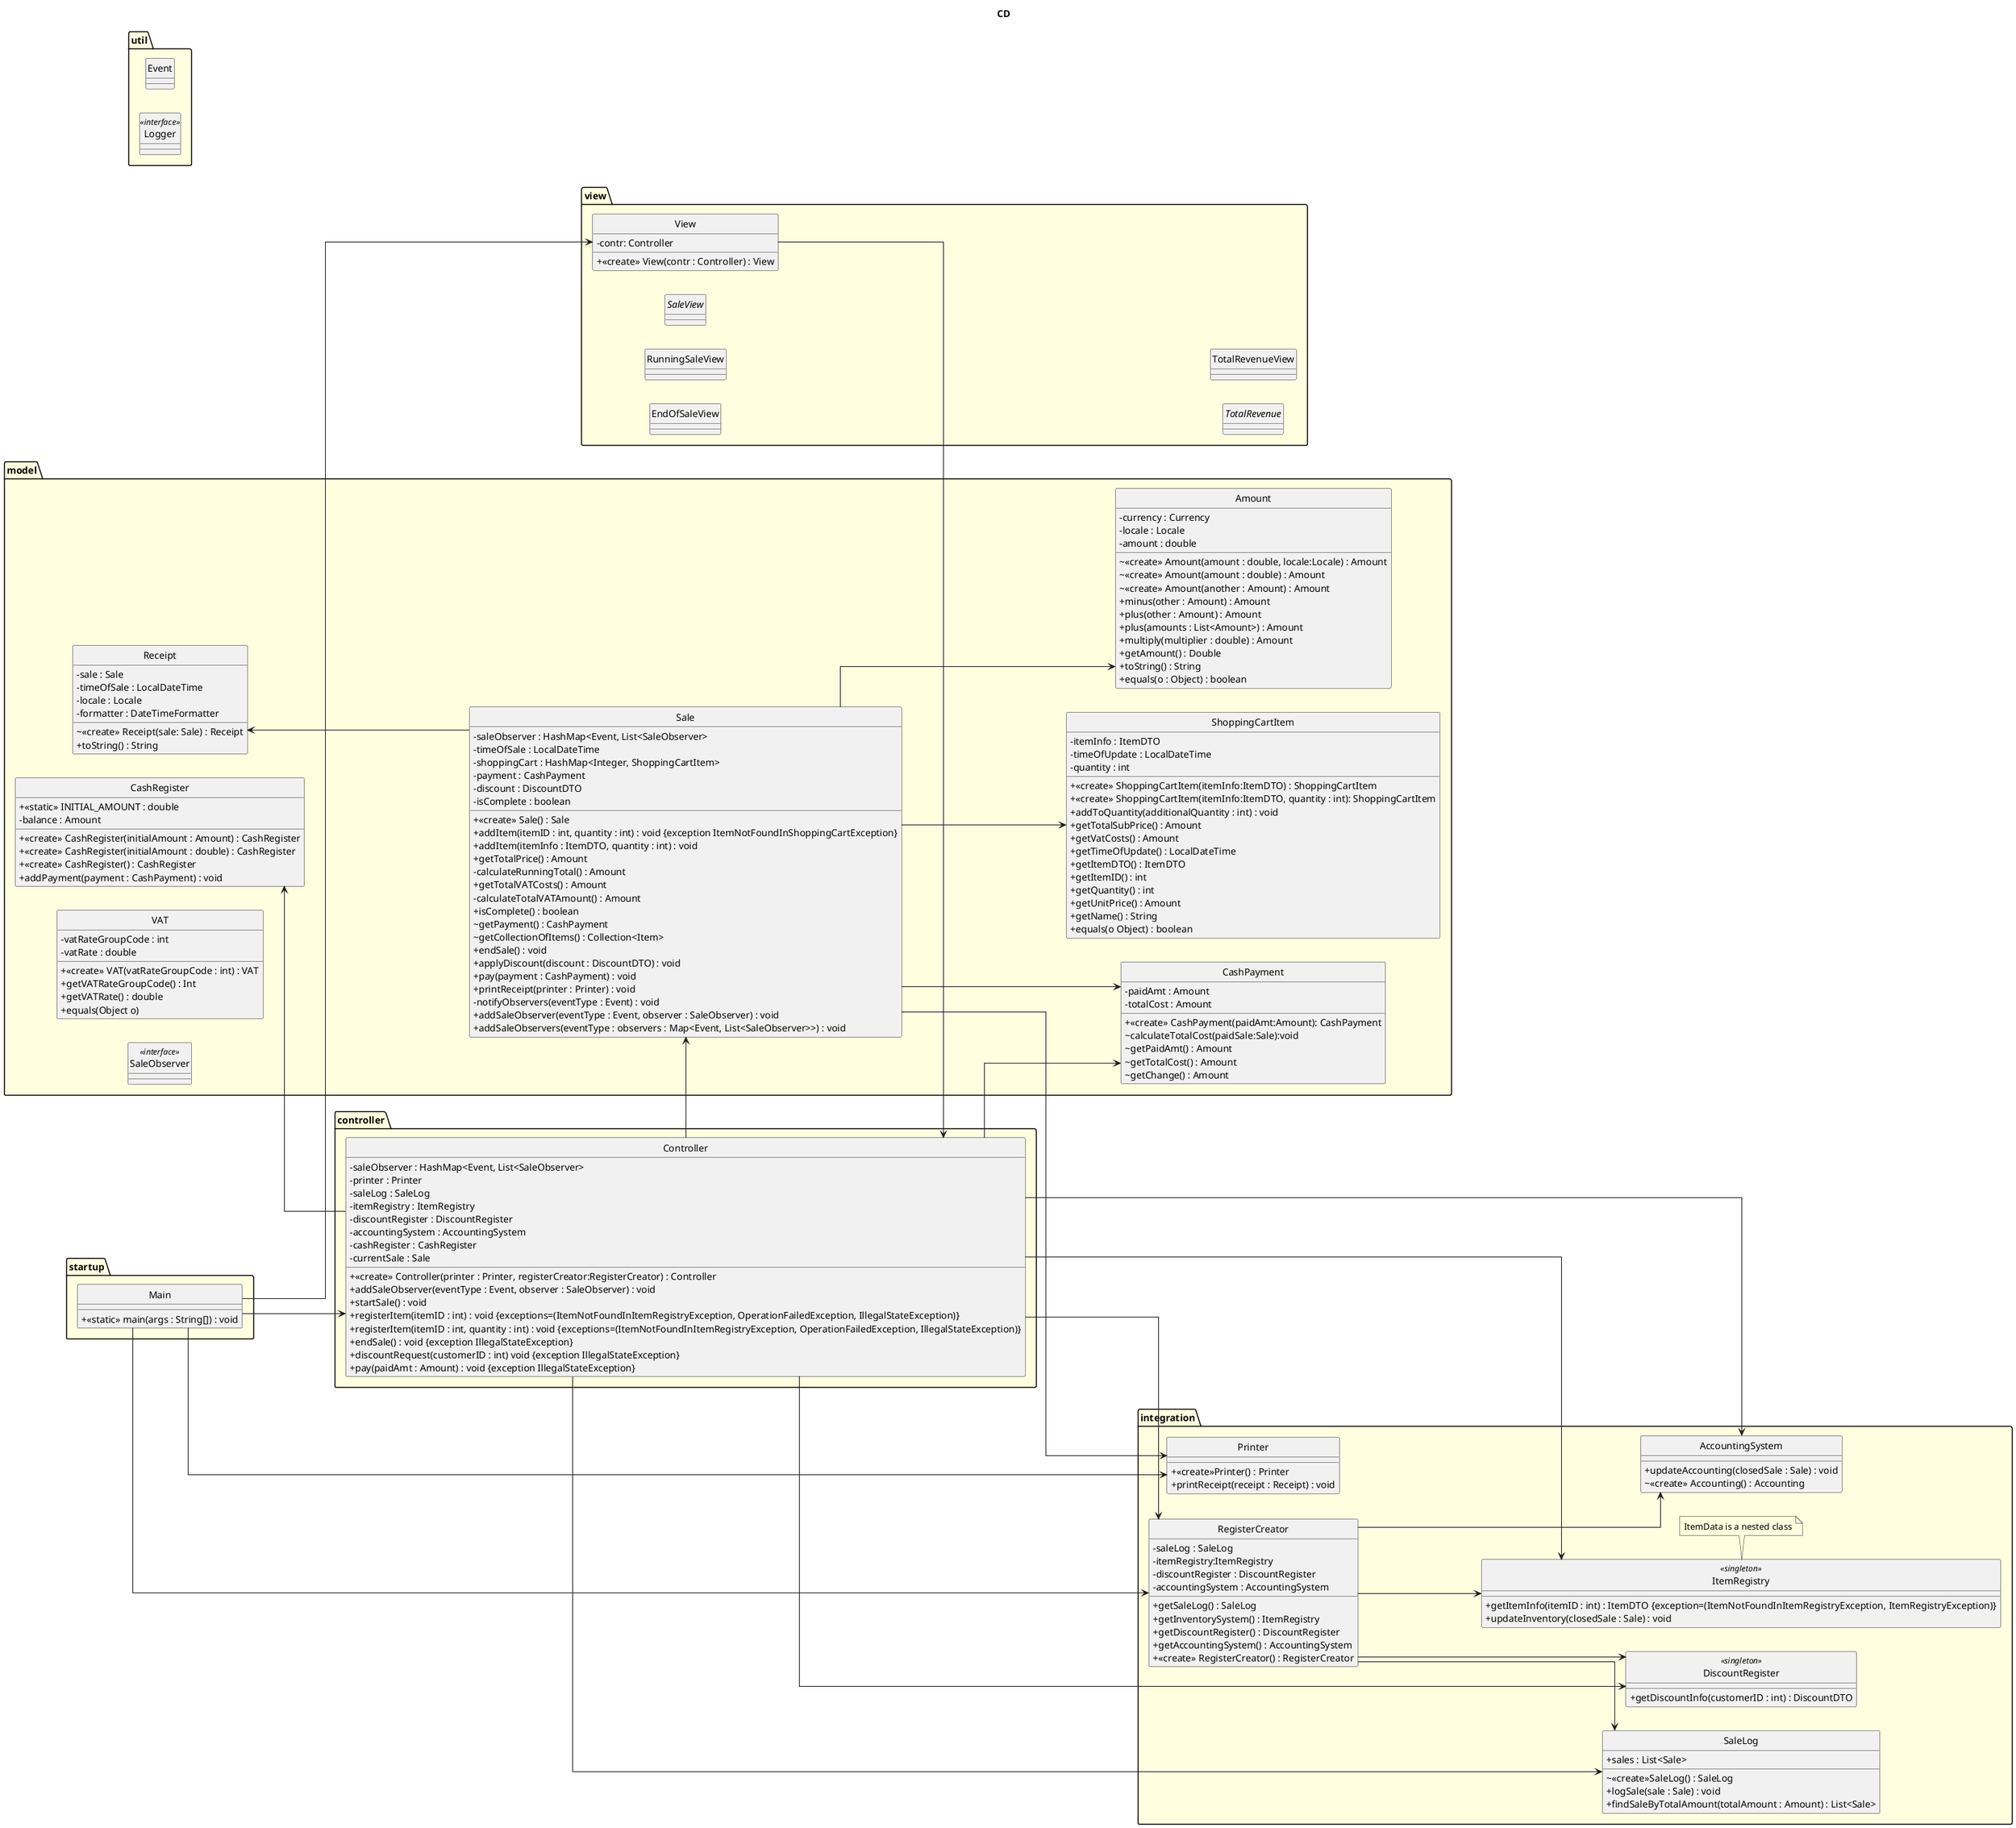 @startuml
'https://plantuml.com/class-diagram
title CD
hide circle
skinparam linetype ortho
skinparam package {
    BackgroundColor LightYellow
}
'top to bottom direction
left to right direction
skinparam ClassAttributeIconSize 0
together {
package startup {
    class Main{
        + <<static>> main(args : String[]) : void
    }
}
    package view {
        class View {
            - contr: Controller
            + <<create>> View(contr : Controller) : View
        }
        class EndOfSaleView {}
        class RunningSaleView {}
        abstract class SaleView {}
        abstract class TotalRevenue {}
        class TotalRevenueView {}
    }
    package controller {
        class Controller{
            - saleObserver : HashMap<Event, List<SaleObserver>
            - printer : Printer
            - saleLog : SaleLog
            - itemRegistry : ItemRegistry
            - discountRegister : DiscountRegister
            - accountingSystem : AccountingSystem
            - cashRegister : CashRegister
            - currentSale : Sale
            + <<create>> Controller(printer : Printer, registerCreator:RegisterCreator) : Controller
            + addSaleObserver(eventType : Event, observer : SaleObserver) : void
            + startSale() : void
            + registerItem(itemID : int) : void {exceptions=(ItemNotFoundInItemRegistryException, OperationFailedException, IllegalStateException)}
            + registerItem(itemID : int, quantity : int) : void {exceptions=(ItemNotFoundInItemRegistryException, OperationFailedException, IllegalStateException)}
            + endSale() : void {exception IllegalStateException}
            + discountRequest(customerID : int) void {exception IllegalStateException}
            + pay(paidAmt : Amount) : void {exception IllegalStateException}
        }
    }
    package model {
        class Sale{
            - saleObserver : HashMap<Event, List<SaleObserver>
            - timeOfSale : LocalDateTime
            - shoppingCart : HashMap<Integer, ShoppingCartItem>
            - payment : CashPayment
            - discount : DiscountDTO
            - isComplete : boolean
            + <<create>> Sale() : Sale
            + addItem(itemID : int, quantity : int) : void {exception ItemNotFoundInShoppingCartException}
            + addItem(itemInfo : ItemDTO, quantity : int) : void
            + getTotalPrice() : Amount
            - calculateRunningTotal() : Amount
            + getTotalVATCosts() : Amount
            - calculateTotalVATAmount() : Amount
            + isComplete() : boolean
            ~ getPayment() : CashPayment
            ~ getCollectionOfItems() : Collection<Item>
            + endSale() : void
            + applyDiscount(discount : DiscountDTO) : void
            + pay(payment : CashPayment) : void
            + printReceipt(printer : Printer) : void
            - notifyObservers(eventType : Event) : void
            + addSaleObserver(eventType : Event, observer : SaleObserver) : void
            + addSaleObservers(eventType : observers : Map<Event, List<SaleObserver>>) : void
        }
        class ShoppingCartItem{
            - itemInfo : ItemDTO
            - timeOfUpdate : LocalDateTime
            - quantity : int
            + <<create>> ShoppingCartItem(itemInfo:ItemDTO) : ShoppingCartItem
            + <<create>> ShoppingCartItem(itemInfo:ItemDTO, quantity : int): ShoppingCartItem
'            + addItem(anotherItem : ShoppingCartItem) : void
            + addToQuantity(additionalQuantity : int) : void
'            + setQuantity(quantity : int) : void
            + getTotalSubPrice() : Amount
            + getVatCosts() : Amount
            + getTimeOfUpdate() : LocalDateTime
            + getItemDTO() : ItemDTO
            + getItemID() : int
            + getQuantity() : int
            + getUnitPrice() : Amount
            + getName() : String
            + equals(o Object) : boolean
            }
        class CashPayment{
            - paidAmt : Amount
            - totalCost : Amount
            + <<create>> CashPayment(paidAmt:Amount): CashPayment
            ~ calculateTotalCost(paidSale:Sale):void
            ~ getPaidAmt() : Amount
            ~ getTotalCost() : Amount
            ~ getChange() : Amount
            }
        class CashRegister{
            + <<static>> INITIAL_AMOUNT : double
            - balance : Amount
            + <<create>> CashRegister(initialAmount : Amount) : CashRegister
            + <<create>> CashRegister(initialAmount : double) : CashRegister
            + <<create>> CashRegister() : CashRegister
            + addPayment(payment : CashPayment) : void
        }
        class Receipt{
            - sale : Sale
            - timeOfSale : LocalDateTime
            - locale : Locale
            - formatter : DateTimeFormatter
            ~ <<create>> Receipt(sale: Sale) : Receipt
            + toString() : String

        }
        class Amount{
            - currency : Currency
            - locale : Locale
            - amount : double
            ~ <<create>> Amount(amount : double, locale:Locale) : Amount
            ~ <<create>> Amount(amount : double) : Amount
            ~ <<create>> Amount(another : Amount) : Amount
            + minus(other : Amount) : Amount
            + plus(other : Amount) : Amount
            + plus(amounts : List<Amount>) : Amount
            + multiply(multiplier : double) : Amount
            + getAmount() : Double
            + toString() : String
            + equals(o : Object) : boolean
        }
        class VAT{
            - vatRateGroupCode : int
            - vatRate : double
            + <<create>> VAT(vatRateGroupCode : int) : VAT
            + getVATRateGroupCode() : Int
            + getVATRate() : double
            + equals(Object o)
        }
        class SaleObserver <<interface>> {}
    }
}
    package integration {
        class RegisterCreator{
            - saleLog : SaleLog
            - itemRegistry:ItemRegistry
            - discountRegister : DiscountRegister
            - accountingSystem : AccountingSystem
            + getSaleLog() : SaleLog
            + getInventorySystem() : ItemRegistry
            + getDiscountRegister() : DiscountRegister
            + getAccountingSystem() : AccountingSystem
            + <<create>> RegisterCreator() : RegisterCreator

        }
        class DiscountRegister <<singleton>> {
            +getDiscountInfo(customerID : int) : DiscountDTO
        }
        class ItemRegistry <<singleton>> {
'            - flatFileDb : String
'            - inventoryTable : HashMap<Integer, ItemData>
'            - addItemData() : void
            + getItemInfo(itemID : int) : ItemDTO {exception=(ItemNotFoundInItemRegistryException, ItemRegistryException)}
            + updateInventory(closedSale : Sale) : void
        }
            note bottom : ItemData is a nested class
        class SaleLog{
            + sales : List<Sale>
            ~<<create>>SaleLog() : SaleLog
            + logSale(sale : Sale) : void
            + findSaleByTotalAmount(totalAmount : Amount) : List<Sale>
        }
        class AccountingSystem{
            + updateAccounting(closedSale : Sale) : void
            ~ <<create>> Accounting() : Accounting
        }
        class Printer{
            + <<create>>Printer() : Printer
            + printReceipt(receipt : Receipt) : void
'            + printSaleLog(saleLog : SaleLog) : void
        }
    }
    package util{
        enum Event {}
        class Logger <<interface>> {}
    }
Main --> View
Main -left-> Controller
Main ---> Printer
Main ---> RegisterCreator
Controller -up-> CashRegister
Controller --> SaleLog
Controller --> DiscountRegister
Controller --> AccountingSystem
Controller --> ItemRegistry
Controller --> RegisterCreator
RegisterCreator --> DiscountRegister
RegisterCreator --> AccountingSystem
RegisterCreator --> ItemRegistry
RegisterCreator --> SaleLog
View -right-> Controller
Controller --> Sale
Controller --> CashPayment
Sale --> CashPayment
Receipt <-- Sale
Sale --> Printer
Sale --> ShoppingCartItem
Sale --> Amount
@enduml

@startuml
'title DTO
' //TODO Ska vi ha en customerDTO och customerDb?
' //TODO Ska DTO:erna flyttas till CD?
hide circle
skinparam ClassAttributeIconSize 0
skinparam linetype ortho
skinparam package {
    BackgroundColor LightYellow
}
    package dto {
        class ItemDTO{
            - itemId : int
            - name : String
            - description : String
            - price : Amount
            - vat : VAT
            +<<create>> ItemDTO() : ItemDTO
            + equals(o : Object)
        }

        class CustomerDTO{
'            // TODO ska discount finnas med i SaleDTO?
            - customerID : int
            - customerType : CustomerType
            - bonusPoints : int
            +<<create>>DiscountDTO(customerID : int, customerType : CustomerType, bonusPoints : int) : DiscountDTO
            + equals(o : Object) : boolean
'        note bottom : Attributes TBD based on Discount Rules.
        }
    }
note top: getters, toString and equals are included as methods for all DTO attributes
@enduml

@startuml
skinparam style strictuml
participant ":Main" as Main
participant "printer:Printer" as printer
participant "registerCreator:RegisterCreator" as registerCreator
participant "saleLog:SaleLog" as saleLog
participant ":AccountingSystem" as AccountingSystem

participant ":ItemRegistry" as ItemRegistry
participant "contr:Controller" as contr
participant "cashRegister : CashRegister" as cashRegister
participant "view : View" as view
' user -> Main: main()
activate Main
create printer
autonumber 1
Main -[dashed]->> printer : <<create>>\n printer = Printer() : Printer

create registerCreator
autonumber 2
Main -[dashed]->> registerCreator : <<create>>\n registerCreator = RegisterCreator() : RegisterCreator
activate registerCreator

autonumber 2.1
create saleLog
registerCreator -[dashed]->> saleLog : <<create>>\n saleLog = SaleLog() : SaleLog

create AccountingSystem
autonumber 2.2
registerCreator -> AccountingSystem : <<static>>\ngetInstance() : AccountingSystem

create CustomerRegistry
autonumber 2.3
registerCreator -> CustomerRegistry : <<static>>\ngetInstance() : CustomerRegistry
'activate CustomerRegister
'deactivate CustomerRegister

create ItemRegistry
autonumber 2.4
registerCreator -> ItemRegistry: <<static>>\ngetInstance() : ItemRegistry
'activate ItemRegistry
'deactivate ItemRegistry
deactivate registerCreator

autonumber 3
create contr
Main -[dashed]->> contr : <<create>>\n contr = Controller(printer : Printer, registerCreator : RegisterCreator) : Controller
activate contr

autonumber 3.1
contr -> registerCreator : saleLog = getSaleLog() : SaleLog
activate registerCreator
deactivate registerCreator

autonumber 3.2
contr -> registerCreator : accountingSystem = getAccountingSystem() : AccountingSystem
activate registerCreator
deactivate registerCreator

autonumber 3.3
contr -> registerCreator : customerRegistry = getCustomerRegistry() : CustomerRegistry
activate registerCreator
deactivate registerCreator

autonumber 3.4
contr -> registerCreator : itemRegistry = getItemRegistry() : ItemRegistry
activate registerCreator
deactivate registerCreator

create cashRegister
autonumber 3.5
contr -[dashed]->> cashRegister : <<create>>\n cashRegister = CashRegister(initialAmount: int) : CashRegister
'activate cashRegister
'deactivate cashRegister
'TODO ska jag lägga till att contr skapar en Lista för SaleObservers?
deactivate contr

create view
autonumber 4
Main -[dashed]->> view : <<create>>\n View(contr: Controller):View
activate view

autonumber 5
view -> contr : addSaleObserver(new SaleObserver() : SaleObserver) : void
activate contr
deactivate contr
deactivate view
deactivate Main
'TODO ska jag lägga till att view skapar observers?
'TODO ska jag lägga till att view anropar contr för alla RegisterObservers?
'TODO ska jag lägga till att view anropar contr för alla SaleObservers?

@enduml

@startuml
skinparam style strictuml

'autoactivate on 'TODO activationbars!!!!!!!
' actor user
hide unlinked
'title "startSale"
participant ":View" as View
participant "contr : Controller" as contr
participant "currentSale : Sale" as currentSale
participant ": DiscountFactory" as DiscountFactory
participant "saleObservers : List<SaleObserver>" as saleObservers

autonumber 1
View -> contr : startSale(): void
activate contr

autonumber 1.1
create currentSale
contr -[dashed]->> currentSale :  <<create>>\n currentSale = Sale() : Sale
activate currentSale
autonumber 1.1.1
currentSale -> DiscountFactory : <<static>>\n discountFactory = getInstance() : DiscountFactory
activate DiscountFactory
deactivate DiscountFactory
currentSale -> DiscountFactory : pricing = getDiscountStrategy() : DiscountStrategy

'Hur lägga till brytningen som Leif har i sitt exempel?
activate DiscountFactory
autonumber stop
currentSale <<- DiscountFactory : <<exception>>\nClassNotFoundException
currentSale <<- DiscountFactory : <<exception>>\nInvocationTargetException
currentSale <<- DiscountFactory : <<exception>>\nNoSuchMethodException
currentSale <<- DiscountFactory : <<exception>>\nInstantiationException
currentSale <<- DiscountFactory : <<exception>>\nIllegalAccessException
deactivate DiscountFactory
contr <<- currentSale : <<exception>>\nOperationFailedException
deactivate currentSale
View <<- contr : <<exception>>\nOperationFailedException
autonumber 1.2
contr -> currentSale : addAllSaleObservers(saleObservers : List<SaleObserver>) : void
activate currentSale
autonumber 1.2.1
currentSale -> saleObservers : addAll(observers : List<SaleObserver>) : void
activate saleObservers
deactivate saleObservers
deactivate currentSale

deactivate contr

autonumber stop
@enduml

@startuml
skinparam style strictuml

'title registerItem
'REGISTERITEM
hide unlinked
participant ":View" as View
participant "contr:Controller" as contr
participant "currentSale:Sale" as currentSale
participant "shoppingCart:Map<Integer, ShoppingCartItem>" as shoppingCart
participant "itemRegistry:ItemRegistry" as itemRegistry
participant "item : ShoppingCartItem" as item
participant "newItem : ShoppingCartItem" as newItem

loop moreItems
'[validIdentifier]
    alt singleItem
        autonumber 1
        View -> contr : registerItem(itemID:int) : void
        activate contr
        autonumber 1.1
        contr -> contr : registerItem(itemID:int, 1 : int) : void
        activate contr
        deactivate contr
        deactivate contr

   else else
        autonumber 1
        View -> contr : registerItem(itemID:int, quantity:int) : void
        activate contr
   end
        deactivate itemRegistry
        note right: itemRegistry creates ItemDTO

        autonumber 1.2
        contr -> currentSale : addItem(itemID : int, quantity:int) : void
        activate currentSale
            autonumber 1.2.1
            currentSale -> shoppingCart : item = get.(itemID : int) : ShoppingCartItem
            activate shoppingCart
            deactivate shoppingCart
            autonumber 1.2.2
            currentSale -> item : addToQuantity(quantity : int) : void
            activate item
            deactivate item
            autonumber stop
            contr <<- currentSale : <<exception>>\nItemNotFoundInShoppingCartException
            ref over currentSale
                Notify Sale Observers
            end ref
            deactivate currentSale
'            activate currentSale
        group Item not found in Shopping Cart
            autonumber 1.2
            contr -> itemRegistry : itemInfo = getItemInfo(itemID : int) : ItemDTO
            activate itemRegistry
            autonumber stop
            contr <<- itemRegistry : <<exception>>\nItemNotFoundInItemRegistryException
            contr <<- itemRegistry : <<exception>>\nItemRegistryException
            deactivate itemRegistry
            autonumber 1.3
            contr -> currentSale : addItem(itemInfo : ItemDTO, quantity:int) : void
            activate currentSale
            autonumber 1.3.1
            create newItem
            currentSale -[dashed]->> newItem : <<create>> \n newItem = ShoppingCartItem(itemInfo : ItemDTO, quantity : int) : ShoppingCartItem
'            activate newItem
'            deactivate newItem
            autonumber 1.3.2
            currentSale -> shoppingCart : put(item.itemID():int, newItem : ShoppingCartItem) : ShoppingCartItem
            activate shoppingCart
            deactivate shoppingCart
        deactivate currentSale
            ref over currentSale
                Notify Sale Observers
            end ref
        end
        autonumber stop
            View <<- contr : <<exception>>\nItemNotFoundInInRegistryException
            View <<- contr : <<exception>>\nOperationFailedException
        deactivate contr

        deactivate contr
end

autonumber stop
@enduml
@startuml

skinparam style strictuml
mainframe **sd** Notify Sale Observers
participant ": Sale" as Sale
participant "<<interface>>\n: LimitedSaleView" as LimitedSaleView
participant "saleObservers : List<SaleObserver>" as saleObservers

-> Sale : [some sale update]
activate Sale
Sale -> Sale : notifyObservers() : void
activate Sale
create LimitedSaleView
Sale -[dashed]->> LimitedSaleView : <<create>>\n limitedSaleView = LimitedSaleViewWrapper(sale : Sale) : LimitedSaleViewWrapper
loop for each SaleObserver in saleObservers
    Sale -> saleObservers : updateSale(limitedSaleView : LimitedSaleView) : void
    activate saleObservers
    deactivate saleObservers
end loop

@enduml
@startuml

skinparam style strictuml
mainframe **sd** Notify Cash Register Observers
participant ": CashRegister" as CashRegister
participant "cashRegisterObservers\n: List<CashRegisterObserver>" as cashRegisterObservers

-> CashRegister : addPayment()
activate CashRegister
CashRegister -> CashRegister : notifyObservers() : void
activate CashRegister
loop for each CashRegisterObserver in cashRegisterObservers
    CashRegister -> cashRegisterObservers : updateRevenue(revenue : Amount) : void
    activate cashRegisterObservers
    deactivate cashRegisterObservers
end loop

@enduml
@startuml
skinparam style strictuml
'title EndSale

participant ":View" as View
participant "contr:Controller" as contr
participant "currentSale:Sale" as currentSale

autonumber 1
View -> contr : endSale() : void
activate View
activate contr
autonumber 1.1
contr -> currentSale : endSale (): void
activate currentSale
            ref over currentSale
                Notify Sale Observers
            end ref
deactivate currentSale
deactivate contr
deactivate View

autonumber stop
@enduml

@startuml
skinparam style strictuml
'title registerCustomerToSale

participant ": View" as View
participant "contr : Controller" as contr
participant ": CustomerRegistry" as CustomerRegistry
participant "currentSale : Sale" as currentSale
participant ": Customer" as customer

autonumber 1
View -> contr : registerCustomerToSale(customerID:int): void
activate View
activate contr
autonumber 1.1
'create CustomerRegistry
contr -> CustomerRegistry : customerInfo = \ngetCustomerInfo(customerID:int) : CustomerDTO
activate CustomerRegistry
autonumber stop
contr <<- CustomerRegistry : <<exception>>\nCustomerNotFoundInCustomerRegistryException
contr <<- CustomerRegistry : <<exception>>\nCustomerRegistryException
deactivate CustomerRegistry
View <<- contr : <<exception>>\nCustomerNotFoundInCustomerRegistryException
View <<- contr : <<exception>>\nOperationFailedException
autonumber 1.2
contr -> currentSale : addCustomerToSale(customerInfo:CustomerDTO): void
activate currentSale
create customer
autonumber 1.2.1
currentSale -[dashed]-> customer : <<create>>\nCustomer(customerInfo : CustomerDTO) \n: Customer
activate customer
deactivate customer
deactivate customer

deactivate contr
deactivate View

autonumber stop
@enduml

@startuml
skinparam style strictuml
'title addPayment

'TODO: HÄR ÄR DU.
participant ": View" as View
participant "contr : Controller" as contr
participant "payment : CashPayment" as payment
participant "currentSale : Sale" as currentSale
participant "cashRegister : CashRegister" as cashRegister
participant "currentReceipt : Receipt" as currentReceipt
participant "printer : Printer" as printer

activate View
autonumber 1
View -> contr : pay(paidAmt : Amount) : void
activate contr
create payment
autonumber 1.1
contr -[dashed]->> payment : <<create>> \npayment = \nCashPayment(paidAmt:Amount) : CashPayment
autonumber 1.2
contr -> currentSale : pay(payment:CashPayment) : void
activate currentSale
ref over currentSale, payment
Pricing; discount and customer bonus points strategy
'TODO ref:
end
deactivate currentSale

deactivate currentSale
deactivate payment
deactivate currentSale
autonumber 1.3
contr -> cashRegister : addPayment (payment:CashPayment) : void
activate cashRegister
autonumber 1.3.1
cashRegister -> payment : getPaidAmt() : Amount
activate payment
deactivate payment
cashRegister -> payment : getChange() : Amount
activate payment
deactivate payment
cashRegister -> payment : getTotalCostPaid() : Amount
activate payment
deactivate payment
ref over cashRegister
Notify Cash Register Observers
end ref
deactivate cashRegister

ref over contr, currentSale
Log sale and update external systems
'TODO ref:
'participant "contr : Controller" as contr
'participant "currentSale : Sale" as currentSale
'participant "saleLog:SaleLog" as saleLog
'participant ": AccountingSystem" as AccountingSystem
'participant "customerRegistry : CustomerRegistry" as customerRegistry
'participant "itemRegistry : ItemRegistry" as itemRegistry
'autonumber 1.4
'contr -> saleLog:logSale(currentSale : Sale):void
'activate saleLog
'deactivate saleLog
'
'autonumber 1.5
'contr -> AccountingSystem : updateToAccounting(currentSale : Sale): void
'activate AccountingSystem
'autonumber 1.5.1
'AccountingSystem -> AccountingSystem : updateDatabase() :void
'activate AccountingSystem
'deactivate AccountingSystem
'deactivate AccountingSystem
'
'autonumber 1.6
'contr -> customerRegistry : updateToAccounting(currentSale : Sale): void
'activate customerRegistry
'autonumber 1.6.1
'customerRegistry -> customerRegistry : updateDatabase() :void
'activate customerRegistry
'deactivate customerRegistry
'deactivate customerRegistry
'
'autonumber 1.7
'contr -> itemRegistry : updateInventory(currentSale : Sale)
'activate itemRegistry
'autonumber 1.7.1
'itemRegistry -> itemRegistry : updateDatabase() :void
'activate itemRegistry
'deactivate itemRegistry
'deactivate itemRegistry
'deactivate currentSale
end ref
autonumber 1.4
contr -> currentSale : printReceipt(printer:Printer) : void
activate currentSale
create currentReceipt
autonumber 1.4.1
currentSale -[dashed]->> currentReceipt : <<create>>\n receipt = \n Receipt(sale:Sale) : Receipt
'activate currentReceipt
'deactivate currentReceipt
autonumber 1.4.2
currentSale -> printer :printReceipt(receipt:Receipt):void
activate printer
deactivate printer
deactivate currentSale
deactivate contr
deactivate View
autonumber stop

@enduml
@startuml
mainframe **sd** Pricing; discount and customer bonus points strategy
participant "currentSale : Sale" as currentSale
participant "payment : CashPayment" as payment
participant "pricing : CompositeDiscountStrategy" as pricing
participant "discountStrategies :\n List<DiscountStrategy>" as discountStrategies
participant "strategy : DiscountStrategy" as strategy
participant "customer : Customer" as customer

skinparam style strictuml

-> currentSale : pay(payment : CashPayment) : void
activate currentSale
currentSale -> payment : calculateTotalCost(currentSale : Sale) : void
activate payment
payment -> currentSale : totalCostPaid =\n getTotalPrice() : Amount
activate currentSale
currentSale -> pricing : getTotal(currentSale : Sale) : Amount
activate pricing
pricing -> currentSale : lowestTotalPrice =\n calculateRunningTotal() : Amount
activate currentSale
deactivate currentSale
loop i.hasNext
    pricing -> discountStrategies : strategy = i.next() : DiscountStrategy
    activate discountStrategies
    deactivate discountStrategies
    pricing -> strategy : total =\ngetTotal(currentSale)
    activate strategy
    deactivate strategy
    opt lowestTotalPrice > total
        pricing -> pricing : lowestTotalPrice = total
        pricing -> pricing : usedDiscountStrategy = strategy
    end opt
    deactivate pricing
end loop

payment -> currentSale : customer =\n getCustomer() : Customer
opt customer != null
payment ->  customer : addBonusPoints(totalCostPaid : Amount)
end opt
deactivate currentSale
@enduml
